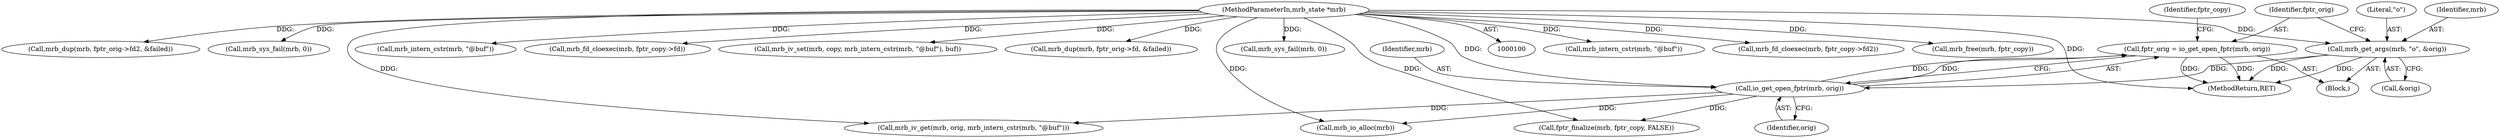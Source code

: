 digraph "0_mruby_b51b21fc63c9805862322551387d9036f2b63433@API" {
"1000117" [label="(Call,fptr_orig = io_get_open_fptr(mrb, orig))"];
"1000119" [label="(Call,io_get_open_fptr(mrb, orig))"];
"1000112" [label="(Call,mrb_get_args(mrb, \"o\", &orig))"];
"1000101" [label="(MethodParameterIn,mrb_state *mrb)"];
"1000166" [label="(Call,mrb_intern_cstr(mrb, \"@buf\"))"];
"1000221" [label="(Call,mrb_fd_cloexec(mrb, fptr_copy->fd2))"];
"1000137" [label="(Call,mrb_free(mrb, fptr_copy))"];
"1000157" [label="(Call,mrb_iv_get(mrb, orig, mrb_intern_cstr(mrb, \"@buf\")))"];
"1000117" [label="(Call,fptr_orig = io_get_open_fptr(mrb, orig))"];
"1000204" [label="(Call,mrb_dup(mrb, fptr_orig->fd2, &failed))"];
"1000113" [label="(Identifier,mrb)"];
"1000120" [label="(Identifier,mrb)"];
"1000184" [label="(Call,mrb_sys_fail(mrb, 0))"];
"1000119" [label="(Call,io_get_open_fptr(mrb, orig))"];
"1000118" [label="(Identifier,fptr_orig)"];
"1000101" [label="(MethodParameterIn,mrb_state *mrb)"];
"1000160" [label="(Call,mrb_intern_cstr(mrb, \"@buf\"))"];
"1000133" [label="(Call,fptr_finalize(mrb, fptr_copy, FALSE))"];
"1000187" [label="(Call,mrb_fd_cloexec(mrb, fptr_copy->fd))"];
"1000112" [label="(Call,mrb_get_args(mrb, \"o\", &orig))"];
"1000103" [label="(Block,)"];
"1000163" [label="(Call,mrb_iv_set(mrb, copy, mrb_intern_cstr(mrb, \"@buf\"), buf))"];
"1000115" [label="(Call,&orig)"];
"1000263" [label="(MethodReturn,RET)"];
"1000114" [label="(Literal,\"o\")"];
"1000174" [label="(Call,mrb_dup(mrb, fptr_orig->fd, &failed))"];
"1000218" [label="(Call,mrb_sys_fail(mrb, 0))"];
"1000121" [label="(Identifier,orig)"];
"1000123" [label="(Identifier,fptr_copy)"];
"1000144" [label="(Call,mrb_io_alloc(mrb))"];
"1000117" -> "1000103"  [label="AST: "];
"1000117" -> "1000119"  [label="CFG: "];
"1000118" -> "1000117"  [label="AST: "];
"1000119" -> "1000117"  [label="AST: "];
"1000123" -> "1000117"  [label="CFG: "];
"1000117" -> "1000263"  [label="DDG: "];
"1000117" -> "1000263"  [label="DDG: "];
"1000119" -> "1000117"  [label="DDG: "];
"1000119" -> "1000117"  [label="DDG: "];
"1000119" -> "1000121"  [label="CFG: "];
"1000120" -> "1000119"  [label="AST: "];
"1000121" -> "1000119"  [label="AST: "];
"1000112" -> "1000119"  [label="DDG: "];
"1000101" -> "1000119"  [label="DDG: "];
"1000119" -> "1000133"  [label="DDG: "];
"1000119" -> "1000144"  [label="DDG: "];
"1000119" -> "1000157"  [label="DDG: "];
"1000112" -> "1000103"  [label="AST: "];
"1000112" -> "1000115"  [label="CFG: "];
"1000113" -> "1000112"  [label="AST: "];
"1000114" -> "1000112"  [label="AST: "];
"1000115" -> "1000112"  [label="AST: "];
"1000118" -> "1000112"  [label="CFG: "];
"1000112" -> "1000263"  [label="DDG: "];
"1000112" -> "1000263"  [label="DDG: "];
"1000101" -> "1000112"  [label="DDG: "];
"1000101" -> "1000100"  [label="AST: "];
"1000101" -> "1000263"  [label="DDG: "];
"1000101" -> "1000133"  [label="DDG: "];
"1000101" -> "1000137"  [label="DDG: "];
"1000101" -> "1000144"  [label="DDG: "];
"1000101" -> "1000157"  [label="DDG: "];
"1000101" -> "1000160"  [label="DDG: "];
"1000101" -> "1000163"  [label="DDG: "];
"1000101" -> "1000166"  [label="DDG: "];
"1000101" -> "1000174"  [label="DDG: "];
"1000101" -> "1000184"  [label="DDG: "];
"1000101" -> "1000187"  [label="DDG: "];
"1000101" -> "1000204"  [label="DDG: "];
"1000101" -> "1000218"  [label="DDG: "];
"1000101" -> "1000221"  [label="DDG: "];
}
